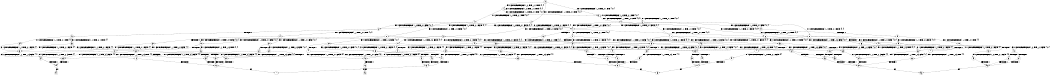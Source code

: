 digraph BCG {
size = "7, 10.5";
center = TRUE;
node [shape = circle];
0 [peripheries = 2];
0 -> 1 [label = "EX !0 !ATOMIC_EXCH_BRANCH (1, +0, TRUE, +0, 1, TRUE) !{0, 1}"];
0 -> 2 [label = "EX !1 !ATOMIC_EXCH_BRANCH (1, +1, TRUE, +0, 1, TRUE) !{0, 1}"];
0 -> 3 [label = "EX !0 !ATOMIC_EXCH_BRANCH (1, +0, TRUE, +0, 1, TRUE) !{0, 1}"];
1 -> 1 [label = "EX !0 !ATOMIC_EXCH_BRANCH (1, +0, TRUE, +0, 1, TRUE) !{0, 1}"];
1 -> 4 [label = "EX !1 !ATOMIC_EXCH_BRANCH (1, +1, TRUE, +0, 1, TRUE) !{0, 1}"];
1 -> 3 [label = "EX !0 !ATOMIC_EXCH_BRANCH (1, +0, TRUE, +0, 1, TRUE) !{0, 1}"];
2 -> 5 [label = "EX !1 !ATOMIC_EXCH_BRANCH (1, +1, TRUE, +0, 1, FALSE) !{0, 1}"];
2 -> 6 [label = "EX !0 !ATOMIC_EXCH_BRANCH (1, +0, TRUE, +0, 1, FALSE) !{0, 1}"];
2 -> 7 [label = "EX !0 !ATOMIC_EXCH_BRANCH (1, +0, TRUE, +0, 1, FALSE) !{0, 1}"];
3 -> 8 [label = "EX !1 !ATOMIC_EXCH_BRANCH (1, +1, TRUE, +0, 1, TRUE) !{0, 1}"];
3 -> 3 [label = "EX !0 !ATOMIC_EXCH_BRANCH (1, +0, TRUE, +0, 1, TRUE) !{0, 1}"];
3 -> 9 [label = "EX !1 !ATOMIC_EXCH_BRANCH (1, +1, TRUE, +0, 1, TRUE) !{0, 1}"];
4 -> 6 [label = "EX !0 !ATOMIC_EXCH_BRANCH (1, +0, TRUE, +0, 1, FALSE) !{0, 1}"];
4 -> 10 [label = "EX !1 !ATOMIC_EXCH_BRANCH (1, +1, TRUE, +0, 1, FALSE) !{0, 1}"];
4 -> 7 [label = "EX !0 !ATOMIC_EXCH_BRANCH (1, +0, TRUE, +0, 1, FALSE) !{0, 1}"];
5 -> 11 [label = "EX !1 !ATOMIC_EXCH_BRANCH (1, +1, TRUE, +0, 3, FALSE) !{0, 1}"];
5 -> 12 [label = "EX !0 !ATOMIC_EXCH_BRANCH (1, +0, TRUE, +0, 1, FALSE) !{0, 1}"];
5 -> 13 [label = "EX !0 !ATOMIC_EXCH_BRANCH (1, +0, TRUE, +0, 1, FALSE) !{0, 1}"];
6 -> 14 [label = "EX !1 !ATOMIC_EXCH_BRANCH (1, +1, TRUE, +0, 1, TRUE) !{0, 1}"];
6 -> 15 [label = "TERMINATE !0"];
7 -> 16 [label = "EX !1 !ATOMIC_EXCH_BRANCH (1, +1, TRUE, +0, 1, TRUE) !{0, 1}"];
7 -> 17 [label = "EX !1 !ATOMIC_EXCH_BRANCH (1, +1, TRUE, +0, 1, TRUE) !{0, 1}"];
7 -> 18 [label = "TERMINATE !0"];
8 -> 19 [label = "EX !0 !ATOMIC_EXCH_BRANCH (1, +0, TRUE, +0, 1, FALSE) !{0, 1}"];
8 -> 20 [label = "EX !1 !ATOMIC_EXCH_BRANCH (1, +1, TRUE, +0, 1, FALSE) !{0, 1}"];
8 -> 7 [label = "EX !0 !ATOMIC_EXCH_BRANCH (1, +0, TRUE, +0, 1, FALSE) !{0, 1}"];
9 -> 20 [label = "EX !1 !ATOMIC_EXCH_BRANCH (1, +1, TRUE, +0, 1, FALSE) !{0, 1}"];
9 -> 7 [label = "EX !0 !ATOMIC_EXCH_BRANCH (1, +0, TRUE, +0, 1, FALSE) !{0, 1}"];
9 -> 21 [label = "EX !1 !ATOMIC_EXCH_BRANCH (1, +1, TRUE, +0, 1, FALSE) !{0, 1}"];
10 -> 12 [label = "EX !0 !ATOMIC_EXCH_BRANCH (1, +0, TRUE, +0, 1, FALSE) !{0, 1}"];
10 -> 22 [label = "EX !1 !ATOMIC_EXCH_BRANCH (1, +1, TRUE, +0, 3, FALSE) !{0, 1}"];
10 -> 13 [label = "EX !0 !ATOMIC_EXCH_BRANCH (1, +0, TRUE, +0, 1, FALSE) !{0, 1}"];
11 -> 23 [label = "EX !0 !ATOMIC_EXCH_BRANCH (1, +0, TRUE, +0, 1, FALSE) !{0, 1}"];
11 -> 24 [label = "TERMINATE !1"];
11 -> 25 [label = "EX !0 !ATOMIC_EXCH_BRANCH (1, +0, TRUE, +0, 1, FALSE) !{0, 1}"];
12 -> 26 [label = "EX !1 !ATOMIC_EXCH_BRANCH (1, +1, TRUE, +0, 3, TRUE) !{0, 1}"];
12 -> 27 [label = "TERMINATE !0"];
13 -> 28 [label = "EX !1 !ATOMIC_EXCH_BRANCH (1, +1, TRUE, +0, 3, TRUE) !{0, 1}"];
13 -> 29 [label = "EX !1 !ATOMIC_EXCH_BRANCH (1, +1, TRUE, +0, 3, TRUE) !{0, 1}"];
13 -> 30 [label = "TERMINATE !0"];
14 -> 31 [label = "EX !1 !ATOMIC_EXCH_BRANCH (1, +1, TRUE, +0, 1, FALSE) !{0, 1}"];
14 -> 32 [label = "TERMINATE !0"];
15 -> 33 [label = "EX !1 !ATOMIC_EXCH_BRANCH (1, +1, TRUE, +0, 1, TRUE) !{1}"];
15 -> 34 [label = "EX !1 !ATOMIC_EXCH_BRANCH (1, +1, TRUE, +0, 1, TRUE) !{1}"];
16 -> 35 [label = "EX !1 !ATOMIC_EXCH_BRANCH (1, +1, TRUE, +0, 1, FALSE) !{0, 1}"];
16 -> 36 [label = "TERMINATE !0"];
17 -> 35 [label = "EX !1 !ATOMIC_EXCH_BRANCH (1, +1, TRUE, +0, 1, FALSE) !{0, 1}"];
17 -> 37 [label = "EX !1 !ATOMIC_EXCH_BRANCH (1, +1, TRUE, +0, 1, FALSE) !{0, 1}"];
17 -> 38 [label = "TERMINATE !0"];
18 -> 39 [label = "EX !1 !ATOMIC_EXCH_BRANCH (1, +1, TRUE, +0, 1, TRUE) !{1}"];
19 -> 16 [label = "EX !1 !ATOMIC_EXCH_BRANCH (1, +1, TRUE, +0, 1, TRUE) !{0, 1}"];
19 -> 40 [label = "TERMINATE !0"];
20 -> 41 [label = "EX !0 !ATOMIC_EXCH_BRANCH (1, +0, TRUE, +0, 1, FALSE) !{0, 1}"];
20 -> 42 [label = "EX !1 !ATOMIC_EXCH_BRANCH (1, +1, TRUE, +0, 3, FALSE) !{0, 1}"];
20 -> 13 [label = "EX !0 !ATOMIC_EXCH_BRANCH (1, +0, TRUE, +0, 1, FALSE) !{0, 1}"];
21 -> 42 [label = "EX !1 !ATOMIC_EXCH_BRANCH (1, +1, TRUE, +0, 3, FALSE) !{0, 1}"];
21 -> 13 [label = "EX !0 !ATOMIC_EXCH_BRANCH (1, +0, TRUE, +0, 1, FALSE) !{0, 1}"];
21 -> 43 [label = "EX !1 !ATOMIC_EXCH_BRANCH (1, +1, TRUE, +0, 3, FALSE) !{0, 1}"];
22 -> 23 [label = "EX !0 !ATOMIC_EXCH_BRANCH (1, +0, TRUE, +0, 1, FALSE) !{0, 1}"];
22 -> 44 [label = "TERMINATE !1"];
22 -> 25 [label = "EX !0 !ATOMIC_EXCH_BRANCH (1, +0, TRUE, +0, 1, FALSE) !{0, 1}"];
23 -> 45 [label = "TERMINATE !0"];
23 -> 46 [label = "TERMINATE !1"];
24 -> 47 [label = "EX !0 !ATOMIC_EXCH_BRANCH (1, +0, TRUE, +0, 1, FALSE) !{0}"];
24 -> 48 [label = "EX !0 !ATOMIC_EXCH_BRANCH (1, +0, TRUE, +0, 1, FALSE) !{0}"];
25 -> 49 [label = "TERMINATE !0"];
25 -> 50 [label = "TERMINATE !1"];
26 -> 51 [label = "TERMINATE !0"];
26 -> 52 [label = "TERMINATE !1"];
27 -> 53 [label = "EX !1 !ATOMIC_EXCH_BRANCH (1, +1, TRUE, +0, 3, TRUE) !{1}"];
27 -> 54 [label = "EX !1 !ATOMIC_EXCH_BRANCH (1, +1, TRUE, +0, 3, TRUE) !{1}"];
28 -> 55 [label = "TERMINATE !0"];
28 -> 56 [label = "TERMINATE !1"];
29 -> 57 [label = "TERMINATE !0"];
29 -> 58 [label = "TERMINATE !1"];
30 -> 59 [label = "EX !1 !ATOMIC_EXCH_BRANCH (1, +1, TRUE, +0, 3, TRUE) !{1}"];
31 -> 60 [label = "EX !1 !ATOMIC_EXCH_BRANCH (1, +1, TRUE, +0, 3, FALSE) !{0, 1}"];
31 -> 61 [label = "TERMINATE !0"];
32 -> 62 [label = "EX !1 !ATOMIC_EXCH_BRANCH (1, +1, TRUE, +0, 1, FALSE) !{1}"];
32 -> 63 [label = "EX !1 !ATOMIC_EXCH_BRANCH (1, +1, TRUE, +0, 1, FALSE) !{1}"];
33 -> 62 [label = "EX !1 !ATOMIC_EXCH_BRANCH (1, +1, TRUE, +0, 1, FALSE) !{1}"];
33 -> 63 [label = "EX !1 !ATOMIC_EXCH_BRANCH (1, +1, TRUE, +0, 1, FALSE) !{1}"];
34 -> 63 [label = "EX !1 !ATOMIC_EXCH_BRANCH (1, +1, TRUE, +0, 1, FALSE) !{1}"];
35 -> 64 [label = "EX !1 !ATOMIC_EXCH_BRANCH (1, +1, TRUE, +0, 3, FALSE) !{0, 1}"];
35 -> 65 [label = "TERMINATE !0"];
36 -> 66 [label = "EX !1 !ATOMIC_EXCH_BRANCH (1, +1, TRUE, +0, 1, FALSE) !{1}"];
37 -> 64 [label = "EX !1 !ATOMIC_EXCH_BRANCH (1, +1, TRUE, +0, 3, FALSE) !{0, 1}"];
37 -> 67 [label = "EX !1 !ATOMIC_EXCH_BRANCH (1, +1, TRUE, +0, 3, FALSE) !{0, 1}"];
37 -> 68 [label = "TERMINATE !0"];
38 -> 69 [label = "EX !1 !ATOMIC_EXCH_BRANCH (1, +1, TRUE, +0, 1, FALSE) !{1}"];
39 -> 69 [label = "EX !1 !ATOMIC_EXCH_BRANCH (1, +1, TRUE, +0, 1, FALSE) !{1}"];
40 -> 70 [label = "EX !1 !ATOMIC_EXCH_BRANCH (1, +1, TRUE, +0, 1, TRUE) !{1}"];
41 -> 28 [label = "EX !1 !ATOMIC_EXCH_BRANCH (1, +1, TRUE, +0, 3, TRUE) !{0, 1}"];
41 -> 71 [label = "TERMINATE !0"];
42 -> 72 [label = "EX !0 !ATOMIC_EXCH_BRANCH (1, +0, TRUE, +0, 1, FALSE) !{0, 1}"];
42 -> 73 [label = "TERMINATE !1"];
42 -> 25 [label = "EX !0 !ATOMIC_EXCH_BRANCH (1, +0, TRUE, +0, 1, FALSE) !{0, 1}"];
43 -> 25 [label = "EX !0 !ATOMIC_EXCH_BRANCH (1, +0, TRUE, +0, 1, FALSE) !{0, 1}"];
43 -> 74 [label = "TERMINATE !1"];
44 -> 47 [label = "EX !0 !ATOMIC_EXCH_BRANCH (1, +0, TRUE, +0, 1, FALSE) !{0}"];
44 -> 48 [label = "EX !0 !ATOMIC_EXCH_BRANCH (1, +0, TRUE, +0, 1, FALSE) !{0}"];
45 -> 75 [label = "TERMINATE !1"];
46 -> 75 [label = "TERMINATE !0"];
47 -> 75 [label = "TERMINATE !0"];
48 -> 76 [label = "TERMINATE !0"];
49 -> 77 [label = "TERMINATE !1"];
50 -> 77 [label = "TERMINATE !0"];
51 -> 78 [label = "TERMINATE !1"];
52 -> 78 [label = "TERMINATE !0"];
53 -> 78 [label = "TERMINATE !1"];
54 -> 79 [label = "TERMINATE !1"];
55 -> 80 [label = "TERMINATE !1"];
56 -> 80 [label = "TERMINATE !0"];
57 -> 81 [label = "TERMINATE !1"];
58 -> 81 [label = "TERMINATE !0"];
59 -> 81 [label = "TERMINATE !1"];
60 -> 51 [label = "TERMINATE !0"];
60 -> 52 [label = "TERMINATE !1"];
61 -> 82 [label = "EX !1 !ATOMIC_EXCH_BRANCH (1, +1, TRUE, +0, 3, FALSE) !{1}"];
61 -> 83 [label = "EX !1 !ATOMIC_EXCH_BRANCH (1, +1, TRUE, +0, 3, FALSE) !{1}"];
62 -> 82 [label = "EX !1 !ATOMIC_EXCH_BRANCH (1, +1, TRUE, +0, 3, FALSE) !{1}"];
62 -> 83 [label = "EX !1 !ATOMIC_EXCH_BRANCH (1, +1, TRUE, +0, 3, FALSE) !{1}"];
63 -> 83 [label = "EX !1 !ATOMIC_EXCH_BRANCH (1, +1, TRUE, +0, 3, FALSE) !{1}"];
64 -> 55 [label = "TERMINATE !0"];
64 -> 56 [label = "TERMINATE !1"];
65 -> 84 [label = "EX !1 !ATOMIC_EXCH_BRANCH (1, +1, TRUE, +0, 3, FALSE) !{1}"];
66 -> 84 [label = "EX !1 !ATOMIC_EXCH_BRANCH (1, +1, TRUE, +0, 3, FALSE) !{1}"];
67 -> 57 [label = "TERMINATE !0"];
67 -> 58 [label = "TERMINATE !1"];
68 -> 85 [label = "EX !1 !ATOMIC_EXCH_BRANCH (1, +1, TRUE, +0, 3, FALSE) !{1}"];
69 -> 85 [label = "EX !1 !ATOMIC_EXCH_BRANCH (1, +1, TRUE, +0, 3, FALSE) !{1}"];
70 -> 66 [label = "EX !1 !ATOMIC_EXCH_BRANCH (1, +1, TRUE, +0, 1, FALSE) !{1}"];
71 -> 86 [label = "EX !1 !ATOMIC_EXCH_BRANCH (1, +1, TRUE, +0, 3, TRUE) !{1}"];
72 -> 87 [label = "TERMINATE !0"];
72 -> 88 [label = "TERMINATE !1"];
73 -> 89 [label = "EX !0 !ATOMIC_EXCH_BRANCH (1, +0, TRUE, +0, 1, FALSE) !{0}"];
74 -> 90 [label = "EX !0 !ATOMIC_EXCH_BRANCH (1, +0, TRUE, +0, 1, FALSE) !{0}"];
75 -> 91 [label = "exit"];
76 -> 92 [label = "exit"];
77 -> 93 [label = "exit"];
78 -> 91 [label = "exit"];
79 -> 94 [label = "exit"];
80 -> 95 [label = "exit"];
81 -> 93 [label = "exit"];
82 -> 78 [label = "TERMINATE !1"];
83 -> 79 [label = "TERMINATE !1"];
84 -> 80 [label = "TERMINATE !1"];
85 -> 81 [label = "TERMINATE !1"];
86 -> 80 [label = "TERMINATE !1"];
87 -> 96 [label = "TERMINATE !1"];
88 -> 96 [label = "TERMINATE !0"];
89 -> 96 [label = "TERMINATE !0"];
90 -> 77 [label = "TERMINATE !0"];
96 -> 95 [label = "exit"];
}
